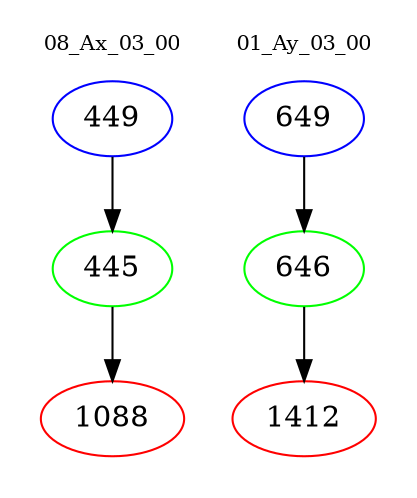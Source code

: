 digraph{
subgraph cluster_0 {
color = white
label = "08_Ax_03_00";
fontsize=10;
T0_449 [label="449", color="blue"]
T0_449 -> T0_445 [color="black"]
T0_445 [label="445", color="green"]
T0_445 -> T0_1088 [color="black"]
T0_1088 [label="1088", color="red"]
}
subgraph cluster_1 {
color = white
label = "01_Ay_03_00";
fontsize=10;
T1_649 [label="649", color="blue"]
T1_649 -> T1_646 [color="black"]
T1_646 [label="646", color="green"]
T1_646 -> T1_1412 [color="black"]
T1_1412 [label="1412", color="red"]
}
}
